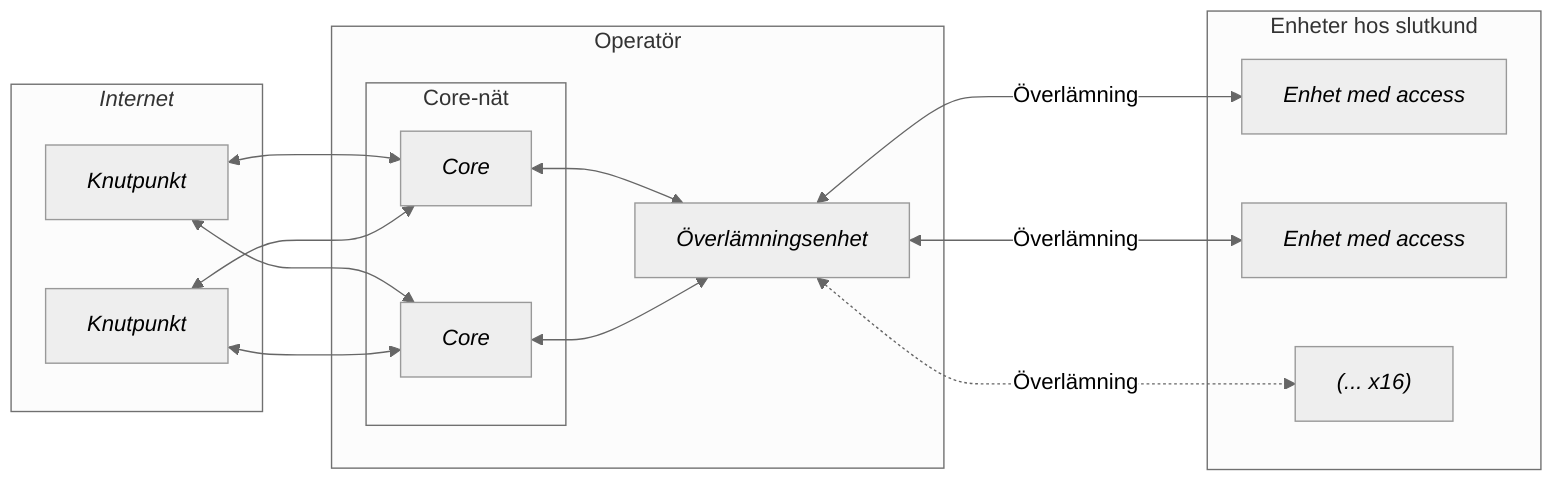%%{init: {'theme':'neutral'}}%%
flowchart LR
    subgraph I["`_Internet_`"]
        IX1["`_Knutpunkt_`"]
        IX2["`_Knutpunkt_`"]
    end
    subgraph OP ["`Operatör`"]
        subgraph CS ["`Core-nät`"]
            C1["`_Core_`"]
            C2["`_Core_`"]
        end
        O["`_Överlämningsenhet_`"]
    end
    subgraph SK ["`Enheter hos slutkund`"]
        direction TB
        D1["`_Enhet med access_`"]
        D2["`_Enhet med access_`"]
        D16["`_(... x16)_`"]
    end 

    IX1 & IX2 <-->C1 & C2
    C1 & C2 <-->O
    O<-->|Överlämning|D1
    O<-->|Överlämning|D2
    O<-..->|Överlämning|D16